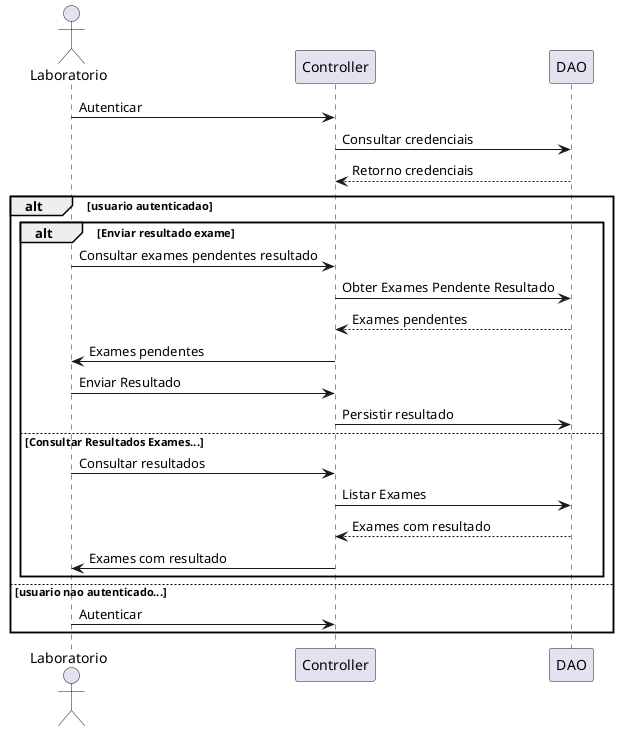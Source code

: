 @startuml

actor "Laboratorio"

"Laboratorio"-> Controller: Autenticar
Controller -> DAO: Consultar credenciais
Controller <-- DAO: Retorno credenciais
alt usuario autenticadao
    alt Enviar resultado exame
        "Laboratorio" ->  Controller: Consultar exames pendentes resultado
        Controller -> DAO: Obter Exames Pendente Resultado
        Controller <-- DAO: Exames pendentes
        Controller -> "Laboratorio": Exames pendentes
        "Laboratorio" -> Controller: Enviar Resultado
        Controller -> DAO: Persistir resultado
    else Consultar Resultados Exames...
        "Laboratorio" ->  Controller: Consultar resultados
        Controller -> DAO: Listar Exames
        Controller <-- DAO: Exames com resultado
        Controller -> "Laboratorio": Exames com resultado
end
else usuario nao autenticado...
    "Laboratorio"-> Controller: Autenticar
end
@enduml